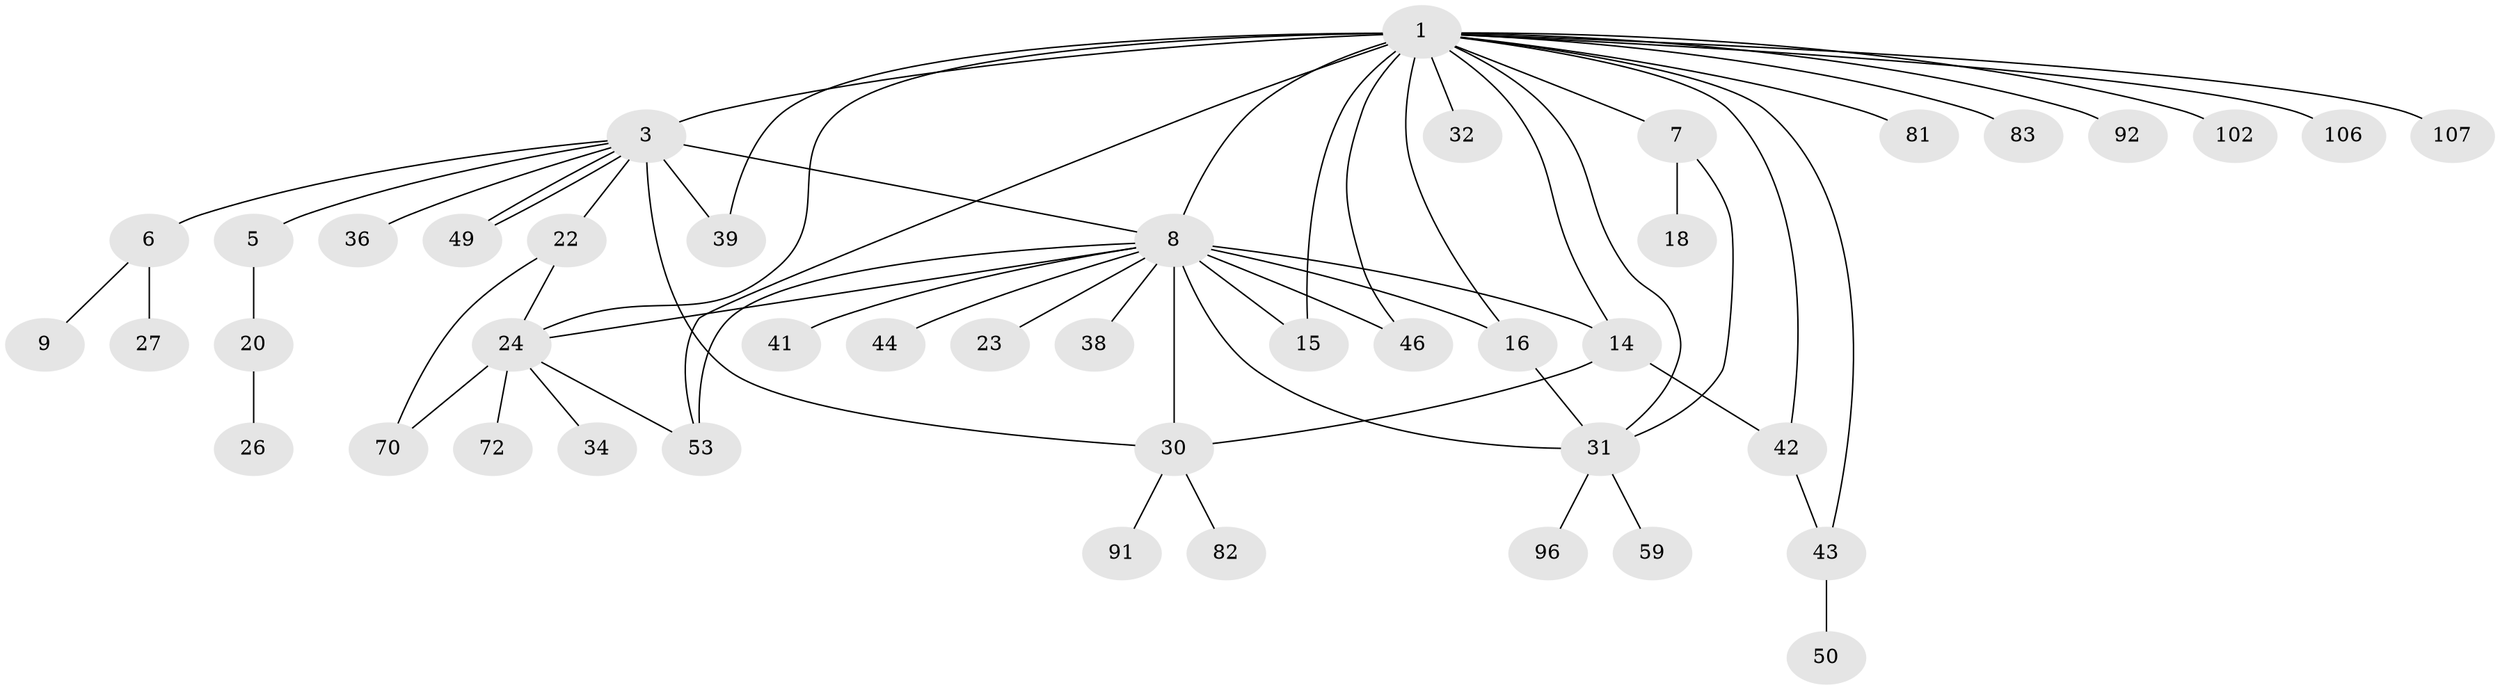 // original degree distribution, {4: 0.02727272727272727, 21: 0.00909090909090909, 19: 0.00909090909090909, 2: 0.23636363636363636, 3: 0.13636363636363635, 6: 0.05454545454545454, 8: 0.00909090909090909, 1: 0.4636363636363636, 9: 0.02727272727272727, 5: 0.00909090909090909, 7: 0.00909090909090909, 11: 0.00909090909090909}
// Generated by graph-tools (version 1.1) at 2025/17/03/04/25 18:17:58]
// undirected, 44 vertices, 62 edges
graph export_dot {
graph [start="1"]
  node [color=gray90,style=filled];
  1 [super="+2+33+104+105"];
  3 [super="+37+35+52+47+77+97+98+79+101"];
  5;
  6;
  7 [super="+10"];
  8 [super="+69+19+100+13+12"];
  9;
  14 [super="+17+88+87+90+75"];
  15 [super="+55"];
  16 [super="+110+76"];
  18;
  20;
  22 [super="+51"];
  23;
  24 [super="+62"];
  26 [super="+40"];
  27;
  30 [super="+48"];
  31;
  32;
  34;
  36;
  38;
  39;
  41;
  42;
  43;
  44;
  46 [super="+64"];
  49 [super="+60"];
  50;
  53 [super="+95+61"];
  59;
  70;
  72;
  81;
  82;
  83;
  91;
  92;
  96;
  102;
  106;
  107;
  1 -- 3 [weight=3];
  1 -- 7 [weight=3];
  1 -- 8 [weight=5];
  1 -- 14 [weight=2];
  1 -- 15;
  1 -- 16;
  1 -- 81;
  1 -- 83;
  1 -- 24 [weight=2];
  1 -- 92;
  1 -- 31;
  1 -- 32;
  1 -- 102;
  1 -- 39;
  1 -- 42;
  1 -- 43;
  1 -- 106;
  1 -- 107;
  1 -- 46;
  1 -- 53;
  3 -- 5;
  3 -- 6;
  3 -- 8 [weight=2];
  3 -- 22;
  3 -- 36;
  3 -- 49;
  3 -- 49;
  3 -- 30;
  3 -- 39;
  5 -- 20;
  6 -- 9;
  6 -- 27;
  7 -- 18;
  7 -- 31;
  8 -- 24 [weight=2];
  8 -- 44;
  8 -- 53 [weight=2];
  8 -- 31;
  8 -- 14 [weight=2];
  8 -- 38;
  8 -- 41;
  8 -- 46;
  8 -- 15;
  8 -- 23;
  8 -- 30 [weight=2];
  8 -- 16;
  14 -- 30;
  14 -- 42;
  16 -- 31;
  20 -- 26;
  22 -- 24;
  22 -- 70;
  24 -- 34;
  24 -- 70;
  24 -- 72;
  24 -- 53;
  30 -- 82;
  30 -- 91;
  31 -- 59;
  31 -- 96;
  42 -- 43;
  43 -- 50;
}
